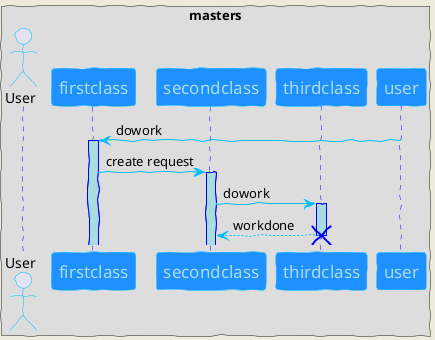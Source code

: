 @startuml
skinparam backgroundcolor #EEEBDC
skinparam handwritten true
box masters
skinparam sequence {
ArrowColor DeepSkyBlue
ActorBorderColor DeepSkyBlue
LifeLineBorderColor blue
LifeLineBackgroundColor #A9DCDF

ParticipantBorderColor DeepSkyBlue
ParticipantBackgroundColor Dodgerblue
ParticipantFontName Impact
ParticipantFontSize 17
ParticipantFontColor #A9DCDF

}
actor User
participant firstclass as A
participant secondclass as B
participant thirdclass as C
 user -> A : dowork
activate A
A -> B : create request
activate B
B -> C : dowork
activate C
C --> B : workdone
destroy C
end box


@enduml
